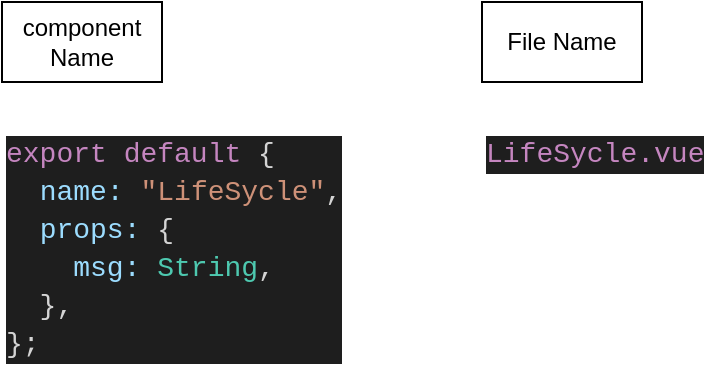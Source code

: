 <mxfile version="13.6.2" type="device"><diagram id="hwT8k2nirOJeFJRl13AS" name="router"><mxGraphModel dx="1024" dy="592" grid="1" gridSize="10" guides="1" tooltips="1" connect="1" arrows="1" fold="1" page="1" pageScale="1" pageWidth="827" pageHeight="1169" math="0" shadow="0"><root><mxCell id="beTTMYrfc-6MpSeG-wkA-0"/><mxCell id="beTTMYrfc-6MpSeG-wkA-1" parent="beTTMYrfc-6MpSeG-wkA-0"/><mxCell id="pNOMg5N9S_Fiq8MS5CaQ-0" value="component Name" style="rounded=0;whiteSpace=wrap;html=1;" vertex="1" parent="beTTMYrfc-6MpSeG-wkA-1"><mxGeometry x="40" y="40" width="80" height="40" as="geometry"/></mxCell><mxCell id="pNOMg5N9S_Fiq8MS5CaQ-1" value="&lt;div style=&quot;color: rgb(212, 212, 212); background-color: rgb(30, 30, 30); font-family: consolas, &amp;quot;courier new&amp;quot;, monospace; font-weight: normal; font-size: 14px; line-height: 19px;&quot;&gt;&lt;div&gt;&lt;span style=&quot;color: #c586c0&quot;&gt;export&lt;/span&gt;&lt;span style=&quot;color: #d4d4d4&quot;&gt;&amp;nbsp;&lt;/span&gt;&lt;span style=&quot;color: #c586c0&quot;&gt;default&lt;/span&gt;&lt;span style=&quot;color: #d4d4d4&quot;&gt;&amp;nbsp;{&lt;/span&gt;&lt;/div&gt;&lt;div&gt;&lt;span style=&quot;color: #d4d4d4&quot;&gt;&amp;nbsp;&amp;nbsp;&lt;/span&gt;&lt;span style=&quot;color: #9cdcfe&quot;&gt;name:&lt;/span&gt;&lt;span style=&quot;color: #d4d4d4&quot;&gt;&amp;nbsp;&lt;/span&gt;&lt;span style=&quot;color: #ce9178&quot;&gt;&quot;LifeSycle&quot;&lt;/span&gt;&lt;span style=&quot;color: #d4d4d4&quot;&gt;,&lt;/span&gt;&lt;/div&gt;&lt;div&gt;&lt;span style=&quot;color: #d4d4d4&quot;&gt;&amp;nbsp;&amp;nbsp;&lt;/span&gt;&lt;span style=&quot;color: #9cdcfe&quot;&gt;props:&lt;/span&gt;&lt;span style=&quot;color: #d4d4d4&quot;&gt;&amp;nbsp;{&lt;/span&gt;&lt;/div&gt;&lt;div&gt;&lt;span style=&quot;color: #d4d4d4&quot;&gt;&amp;nbsp;&amp;nbsp;&amp;nbsp;&amp;nbsp;&lt;/span&gt;&lt;span style=&quot;color: #9cdcfe&quot;&gt;msg:&lt;/span&gt;&lt;span style=&quot;color: #d4d4d4&quot;&gt;&amp;nbsp;&lt;/span&gt;&lt;span style=&quot;color: #4ec9b0&quot;&gt;String&lt;/span&gt;&lt;span style=&quot;color: #d4d4d4&quot;&gt;,&lt;/span&gt;&lt;/div&gt;&lt;div&gt;&lt;span style=&quot;color: #d4d4d4&quot;&gt;&amp;nbsp;&amp;nbsp;},&lt;/span&gt;&lt;/div&gt;&lt;div&gt;&lt;span style=&quot;color: #d4d4d4&quot;&gt;};&lt;/span&gt;&lt;/div&gt;&lt;/div&gt;" style="text;whiteSpace=wrap;html=1;" vertex="1" parent="beTTMYrfc-6MpSeG-wkA-1"><mxGeometry x="40" y="100" width="180" height="130" as="geometry"/></mxCell><mxCell id="pNOMg5N9S_Fiq8MS5CaQ-2" value="File Name" style="rounded=0;whiteSpace=wrap;html=1;" vertex="1" parent="beTTMYrfc-6MpSeG-wkA-1"><mxGeometry x="280" y="40" width="80" height="40" as="geometry"/></mxCell><mxCell id="pNOMg5N9S_Fiq8MS5CaQ-3" value="&lt;div style=&quot;background-color: rgb(30 , 30 , 30) ; font-family: &amp;#34;consolas&amp;#34; , &amp;#34;courier new&amp;#34; , monospace ; font-weight: normal ; font-size: 14px ; line-height: 19px&quot;&gt;&lt;div&gt;&lt;font color=&quot;#c586c0&quot;&gt;LifeSycle.vue&lt;/font&gt;&lt;/div&gt;&lt;/div&gt;" style="text;whiteSpace=wrap;html=1;" vertex="1" parent="beTTMYrfc-6MpSeG-wkA-1"><mxGeometry x="280" y="100" width="100" height="30" as="geometry"/></mxCell></root></mxGraphModel></diagram></mxfile>